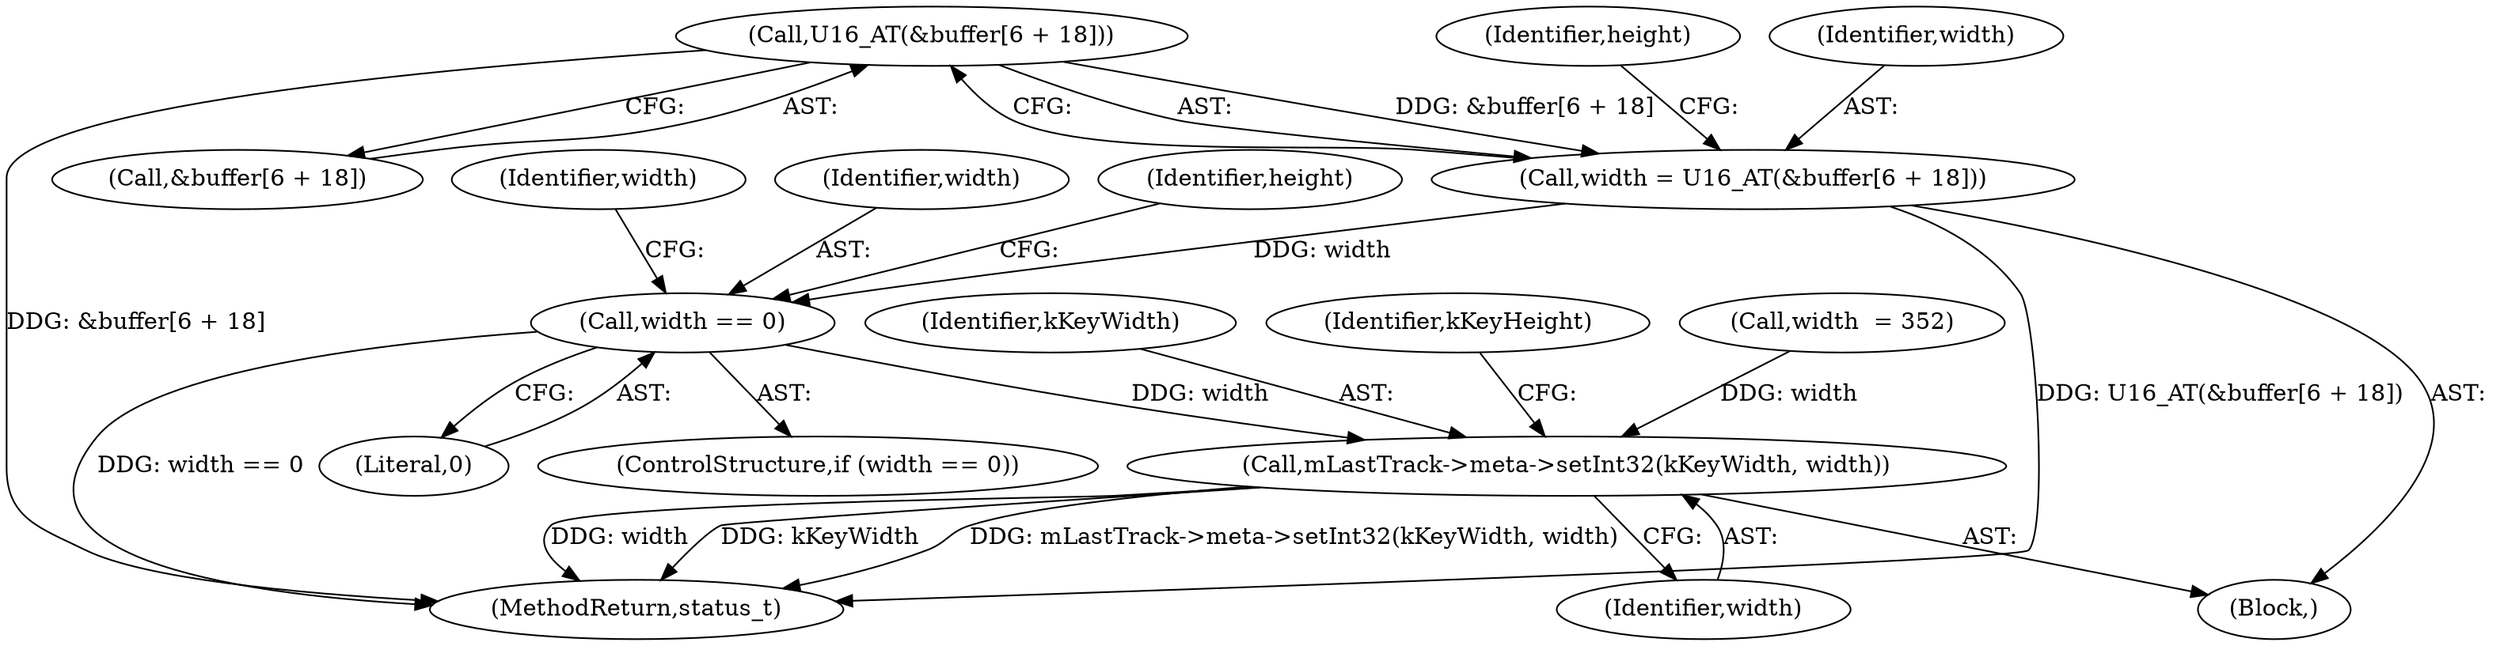 digraph "0_Android_f4a88c8ed4f8186b3d6e2852993e063fc33ff231@array" {
"1001665" [label="(Call,U16_AT(&buffer[6 + 18]))"];
"1001663" [label="(Call,width = U16_AT(&buffer[6 + 18]))"];
"1001683" [label="(Call,width == 0)"];
"1001709" [label="(Call,mLastTrack->meta->setInt32(kKeyWidth, width))"];
"1001682" [label="(ControlStructure,if (width == 0))"];
"1001674" [label="(Identifier,height)"];
"1001691" [label="(Identifier,height)"];
"1001686" [label="(Call,width  = 352)"];
"1001710" [label="(Identifier,kKeyWidth)"];
"1001687" [label="(Identifier,width)"];
"1001713" [label="(Identifier,kKeyHeight)"];
"1001625" [label="(Block,)"];
"1001711" [label="(Identifier,width)"];
"1001683" [label="(Call,width == 0)"];
"1001684" [label="(Identifier,width)"];
"1001709" [label="(Call,mLastTrack->meta->setInt32(kKeyWidth, width))"];
"1001664" [label="(Identifier,width)"];
"1002911" [label="(MethodReturn,status_t)"];
"1001663" [label="(Call,width = U16_AT(&buffer[6 + 18]))"];
"1001666" [label="(Call,&buffer[6 + 18])"];
"1001665" [label="(Call,U16_AT(&buffer[6 + 18]))"];
"1001685" [label="(Literal,0)"];
"1001665" -> "1001663"  [label="AST: "];
"1001665" -> "1001666"  [label="CFG: "];
"1001666" -> "1001665"  [label="AST: "];
"1001663" -> "1001665"  [label="CFG: "];
"1001665" -> "1002911"  [label="DDG: &buffer[6 + 18]"];
"1001665" -> "1001663"  [label="DDG: &buffer[6 + 18]"];
"1001663" -> "1001625"  [label="AST: "];
"1001664" -> "1001663"  [label="AST: "];
"1001674" -> "1001663"  [label="CFG: "];
"1001663" -> "1002911"  [label="DDG: U16_AT(&buffer[6 + 18])"];
"1001663" -> "1001683"  [label="DDG: width"];
"1001683" -> "1001682"  [label="AST: "];
"1001683" -> "1001685"  [label="CFG: "];
"1001684" -> "1001683"  [label="AST: "];
"1001685" -> "1001683"  [label="AST: "];
"1001687" -> "1001683"  [label="CFG: "];
"1001691" -> "1001683"  [label="CFG: "];
"1001683" -> "1002911"  [label="DDG: width == 0"];
"1001683" -> "1001709"  [label="DDG: width"];
"1001709" -> "1001625"  [label="AST: "];
"1001709" -> "1001711"  [label="CFG: "];
"1001710" -> "1001709"  [label="AST: "];
"1001711" -> "1001709"  [label="AST: "];
"1001713" -> "1001709"  [label="CFG: "];
"1001709" -> "1002911"  [label="DDG: mLastTrack->meta->setInt32(kKeyWidth, width)"];
"1001709" -> "1002911"  [label="DDG: width"];
"1001709" -> "1002911"  [label="DDG: kKeyWidth"];
"1001686" -> "1001709"  [label="DDG: width"];
}
